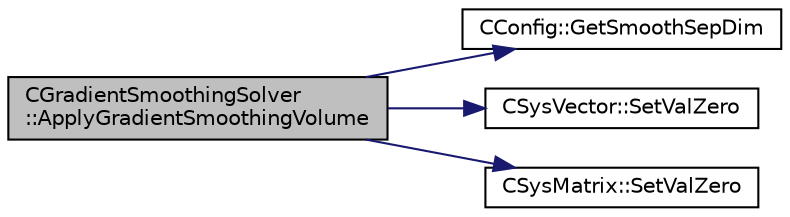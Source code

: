 digraph "CGradientSmoothingSolver::ApplyGradientSmoothingVolume"
{
 // LATEX_PDF_SIZE
  edge [fontname="Helvetica",fontsize="10",labelfontname="Helvetica",labelfontsize="10"];
  node [fontname="Helvetica",fontsize="10",shape=record];
  rankdir="LR";
  Node1 [label="CGradientSmoothingSolver\l::ApplyGradientSmoothingVolume",height=0.2,width=0.4,color="black", fillcolor="grey75", style="filled", fontcolor="black",tooltip="Main routine for applying the solver on the volume sensitivities."];
  Node1 -> Node2 [color="midnightblue",fontsize="10",style="solid",fontname="Helvetica"];
  Node2 [label="CConfig::GetSmoothSepDim",height=0.2,width=0.4,color="black", fillcolor="white", style="filled",URL="$classCConfig.html#a41cbc4b69b09a4137fdf8f46749957f8",tooltip="Check if we split in the dimensions."];
  Node1 -> Node3 [color="midnightblue",fontsize="10",style="solid",fontname="Helvetica"];
  Node3 [label="CSysVector::SetValZero",height=0.2,width=0.4,color="black", fillcolor="white", style="filled",URL="$classCSysVector.html#aa179ddab500faadee96bebecff9e201d",tooltip="Sets to zero all the entries of the vector."];
  Node1 -> Node4 [color="midnightblue",fontsize="10",style="solid",fontname="Helvetica"];
  Node4 [label="CSysMatrix::SetValZero",height=0.2,width=0.4,color="black", fillcolor="white", style="filled",URL="$classCSysMatrix.html#a8f974ad2e089dccfc99ea21a4ef5a819",tooltip="Sets to zero all the entries of the sparse matrix."];
}
